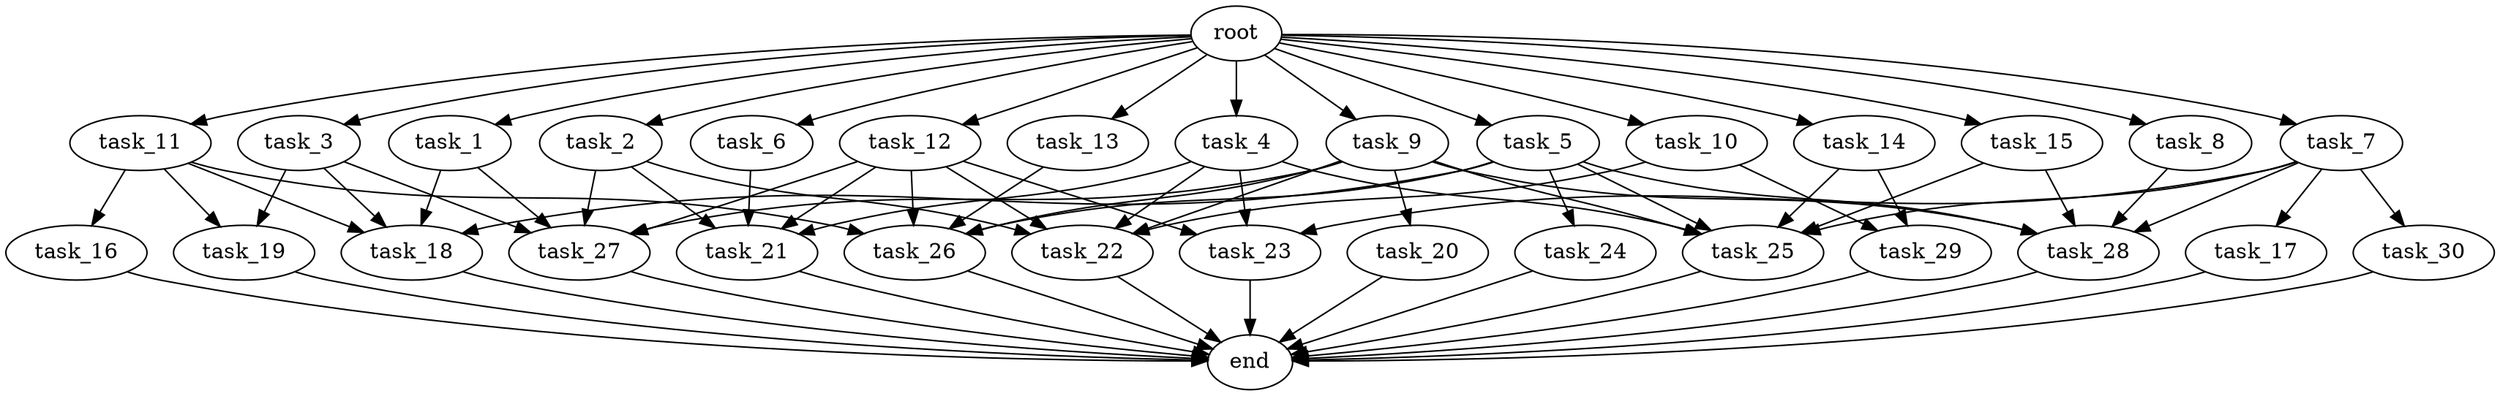 digraph G {
  root [size="0.000000e+00"];
  task_1 [size="8.742680e+09"];
  task_2 [size="1.490387e+09"];
  task_3 [size="5.793878e+09"];
  task_4 [size="9.248233e+09"];
  task_5 [size="3.697398e+08"];
  task_6 [size="1.416763e+09"];
  task_7 [size="6.538661e+09"];
  task_8 [size="4.712725e+09"];
  task_9 [size="9.180273e+09"];
  task_10 [size="4.589711e+08"];
  task_11 [size="7.013267e+09"];
  task_12 [size="1.306247e+09"];
  task_13 [size="1.723318e+09"];
  task_14 [size="5.005300e+08"];
  task_15 [size="3.074066e+09"];
  task_16 [size="7.937177e+09"];
  task_17 [size="4.562390e+09"];
  task_18 [size="1.707723e+09"];
  task_19 [size="5.910834e+09"];
  task_20 [size="8.178184e+09"];
  task_21 [size="1.064206e+09"];
  task_22 [size="4.971938e+09"];
  task_23 [size="7.991953e+09"];
  task_24 [size="2.206505e+09"];
  task_25 [size="8.044731e+09"];
  task_26 [size="4.262688e+09"];
  task_27 [size="8.115399e+09"];
  task_28 [size="9.821945e+09"];
  task_29 [size="6.784300e+09"];
  task_30 [size="3.243025e+09"];
  end [size="0.000000e+00"];

  root -> task_1 [size="1.000000e-12"];
  root -> task_2 [size="1.000000e-12"];
  root -> task_3 [size="1.000000e-12"];
  root -> task_4 [size="1.000000e-12"];
  root -> task_5 [size="1.000000e-12"];
  root -> task_6 [size="1.000000e-12"];
  root -> task_7 [size="1.000000e-12"];
  root -> task_8 [size="1.000000e-12"];
  root -> task_9 [size="1.000000e-12"];
  root -> task_10 [size="1.000000e-12"];
  root -> task_11 [size="1.000000e-12"];
  root -> task_12 [size="1.000000e-12"];
  root -> task_13 [size="1.000000e-12"];
  root -> task_14 [size="1.000000e-12"];
  root -> task_15 [size="1.000000e-12"];
  task_1 -> task_18 [size="4.269308e+07"];
  task_1 -> task_27 [size="1.623080e+08"];
  task_2 -> task_21 [size="2.660514e+07"];
  task_2 -> task_22 [size="9.943876e+07"];
  task_2 -> task_27 [size="1.623080e+08"];
  task_3 -> task_18 [size="4.269308e+07"];
  task_3 -> task_19 [size="2.955417e+08"];
  task_3 -> task_27 [size="1.623080e+08"];
  task_4 -> task_21 [size="2.660514e+07"];
  task_4 -> task_22 [size="9.943876e+07"];
  task_4 -> task_23 [size="2.663984e+08"];
  task_4 -> task_25 [size="1.340788e+08"];
  task_5 -> task_18 [size="4.269308e+07"];
  task_5 -> task_24 [size="2.206505e+08"];
  task_5 -> task_25 [size="1.340788e+08"];
  task_5 -> task_26 [size="8.525377e+07"];
  task_5 -> task_28 [size="1.964389e+08"];
  task_6 -> task_21 [size="2.660514e+07"];
  task_7 -> task_17 [size="4.562390e+08"];
  task_7 -> task_23 [size="2.663984e+08"];
  task_7 -> task_25 [size="1.340788e+08"];
  task_7 -> task_28 [size="1.964389e+08"];
  task_7 -> task_30 [size="3.243025e+08"];
  task_8 -> task_28 [size="1.964389e+08"];
  task_9 -> task_20 [size="8.178184e+08"];
  task_9 -> task_22 [size="9.943876e+07"];
  task_9 -> task_25 [size="1.340788e+08"];
  task_9 -> task_26 [size="8.525377e+07"];
  task_9 -> task_27 [size="1.623080e+08"];
  task_9 -> task_28 [size="1.964389e+08"];
  task_10 -> task_22 [size="9.943876e+07"];
  task_10 -> task_29 [size="3.392150e+08"];
  task_11 -> task_16 [size="7.937177e+08"];
  task_11 -> task_18 [size="4.269308e+07"];
  task_11 -> task_19 [size="2.955417e+08"];
  task_11 -> task_26 [size="8.525377e+07"];
  task_12 -> task_21 [size="2.660514e+07"];
  task_12 -> task_22 [size="9.943876e+07"];
  task_12 -> task_23 [size="2.663984e+08"];
  task_12 -> task_26 [size="8.525377e+07"];
  task_12 -> task_27 [size="1.623080e+08"];
  task_13 -> task_26 [size="8.525377e+07"];
  task_14 -> task_25 [size="1.340788e+08"];
  task_14 -> task_29 [size="3.392150e+08"];
  task_15 -> task_25 [size="1.340788e+08"];
  task_15 -> task_28 [size="1.964389e+08"];
  task_16 -> end [size="1.000000e-12"];
  task_17 -> end [size="1.000000e-12"];
  task_18 -> end [size="1.000000e-12"];
  task_19 -> end [size="1.000000e-12"];
  task_20 -> end [size="1.000000e-12"];
  task_21 -> end [size="1.000000e-12"];
  task_22 -> end [size="1.000000e-12"];
  task_23 -> end [size="1.000000e-12"];
  task_24 -> end [size="1.000000e-12"];
  task_25 -> end [size="1.000000e-12"];
  task_26 -> end [size="1.000000e-12"];
  task_27 -> end [size="1.000000e-12"];
  task_28 -> end [size="1.000000e-12"];
  task_29 -> end [size="1.000000e-12"];
  task_30 -> end [size="1.000000e-12"];
}
